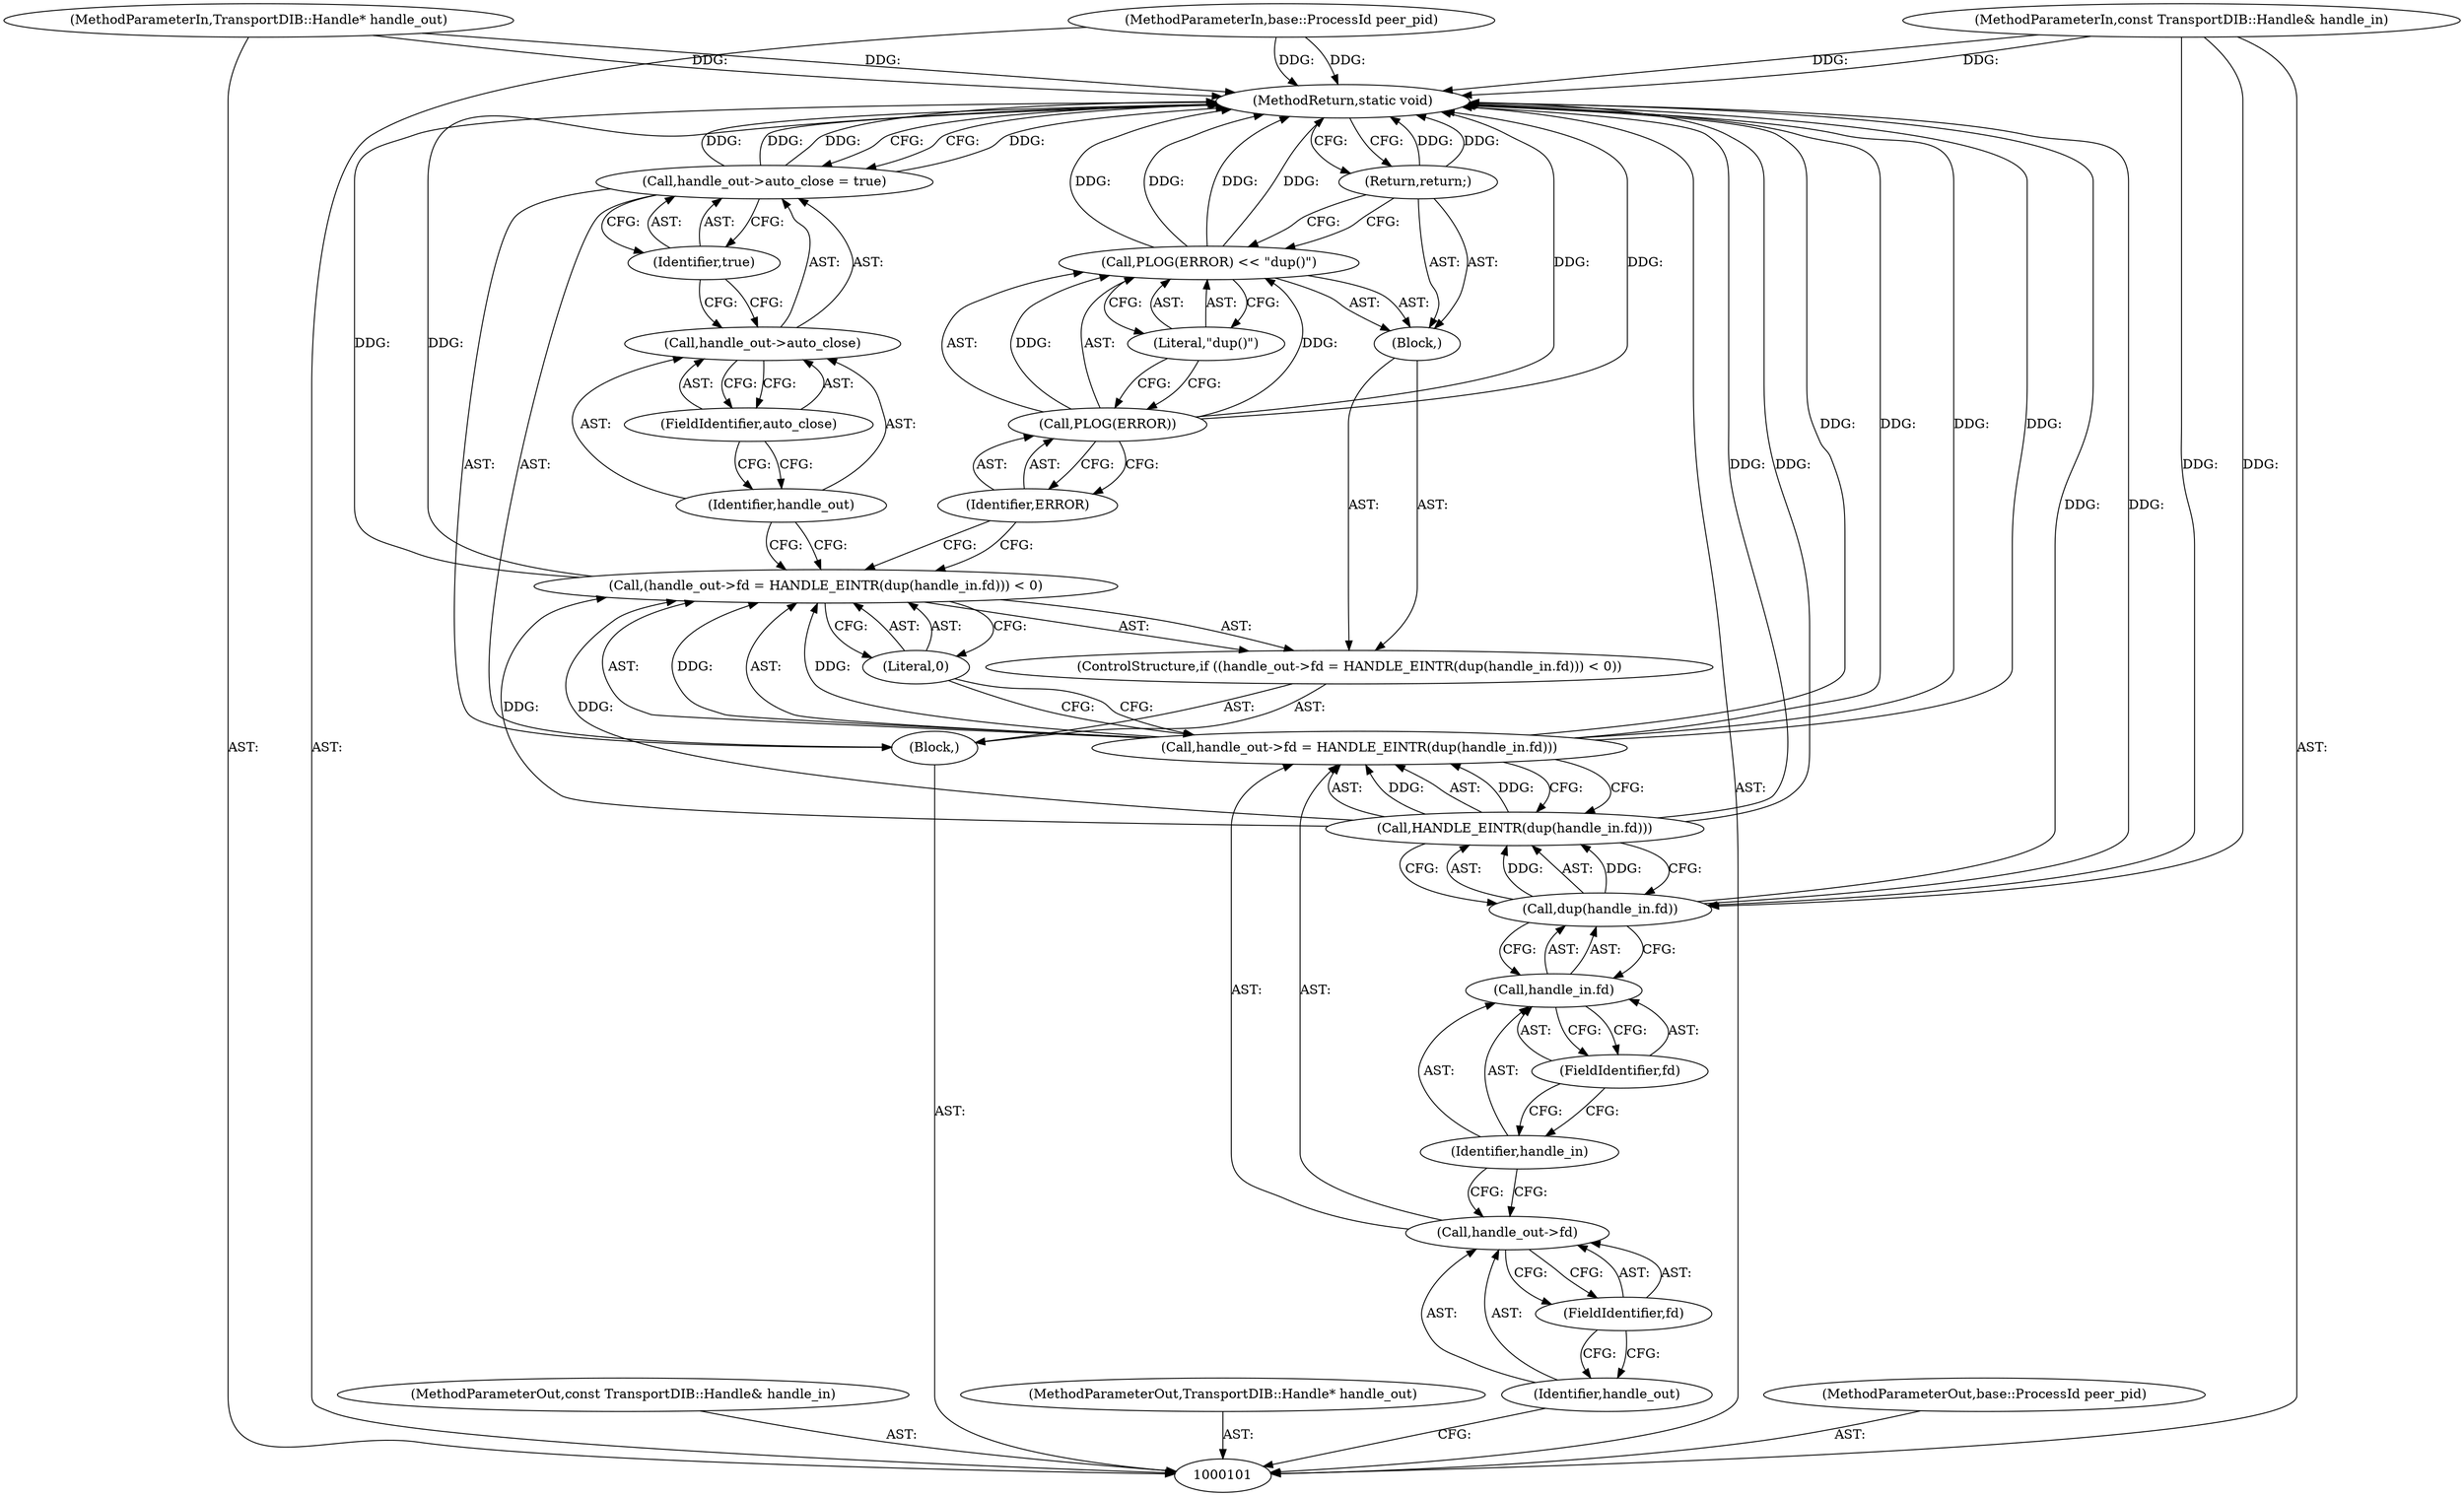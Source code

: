 digraph "0_Chrome_cd0bd79d6ebdb72183e6f0833673464cc10b3600_38" {
"1000129" [label="(MethodReturn,static void)"];
"1000127" [label="(FieldIdentifier,auto_close)"];
"1000128" [label="(Identifier,true)"];
"1000124" [label="(Call,handle_out->auto_close = true)"];
"1000125" [label="(Call,handle_out->auto_close)"];
"1000126" [label="(Identifier,handle_out)"];
"1000102" [label="(MethodParameterIn,const TransportDIB::Handle& handle_in)"];
"1000176" [label="(MethodParameterOut,const TransportDIB::Handle& handle_in)"];
"1000103" [label="(MethodParameterIn,TransportDIB::Handle* handle_out)"];
"1000177" [label="(MethodParameterOut,TransportDIB::Handle* handle_out)"];
"1000105" [label="(Block,)"];
"1000104" [label="(MethodParameterIn,base::ProcessId peer_pid)"];
"1000178" [label="(MethodParameterOut,base::ProcessId peer_pid)"];
"1000111" [label="(FieldIdentifier,fd)"];
"1000106" [label="(ControlStructure,if ((handle_out->fd = HANDLE_EINTR(dup(handle_in.fd))) < 0))"];
"1000112" [label="(Call,HANDLE_EINTR(dup(handle_in.fd)))"];
"1000113" [label="(Call,dup(handle_in.fd))"];
"1000114" [label="(Call,handle_in.fd)"];
"1000115" [label="(Identifier,handle_in)"];
"1000116" [label="(FieldIdentifier,fd)"];
"1000117" [label="(Literal,0)"];
"1000107" [label="(Call,(handle_out->fd = HANDLE_EINTR(dup(handle_in.fd))) < 0)"];
"1000118" [label="(Block,)"];
"1000108" [label="(Call,handle_out->fd = HANDLE_EINTR(dup(handle_in.fd)))"];
"1000109" [label="(Call,handle_out->fd)"];
"1000110" [label="(Identifier,handle_out)"];
"1000122" [label="(Literal,\"dup()\")"];
"1000119" [label="(Call,PLOG(ERROR) << \"dup()\")"];
"1000120" [label="(Call,PLOG(ERROR))"];
"1000121" [label="(Identifier,ERROR)"];
"1000123" [label="(Return,return;)"];
"1000129" -> "1000101"  [label="AST: "];
"1000129" -> "1000123"  [label="CFG: "];
"1000129" -> "1000124"  [label="CFG: "];
"1000124" -> "1000129"  [label="DDG: "];
"1000124" -> "1000129"  [label="DDG: "];
"1000107" -> "1000129"  [label="DDG: "];
"1000104" -> "1000129"  [label="DDG: "];
"1000113" -> "1000129"  [label="DDG: "];
"1000103" -> "1000129"  [label="DDG: "];
"1000120" -> "1000129"  [label="DDG: "];
"1000119" -> "1000129"  [label="DDG: "];
"1000119" -> "1000129"  [label="DDG: "];
"1000108" -> "1000129"  [label="DDG: "];
"1000108" -> "1000129"  [label="DDG: "];
"1000102" -> "1000129"  [label="DDG: "];
"1000112" -> "1000129"  [label="DDG: "];
"1000123" -> "1000129"  [label="DDG: "];
"1000127" -> "1000125"  [label="AST: "];
"1000127" -> "1000126"  [label="CFG: "];
"1000125" -> "1000127"  [label="CFG: "];
"1000128" -> "1000124"  [label="AST: "];
"1000128" -> "1000125"  [label="CFG: "];
"1000124" -> "1000128"  [label="CFG: "];
"1000124" -> "1000105"  [label="AST: "];
"1000124" -> "1000128"  [label="CFG: "];
"1000125" -> "1000124"  [label="AST: "];
"1000128" -> "1000124"  [label="AST: "];
"1000129" -> "1000124"  [label="CFG: "];
"1000124" -> "1000129"  [label="DDG: "];
"1000124" -> "1000129"  [label="DDG: "];
"1000125" -> "1000124"  [label="AST: "];
"1000125" -> "1000127"  [label="CFG: "];
"1000126" -> "1000125"  [label="AST: "];
"1000127" -> "1000125"  [label="AST: "];
"1000128" -> "1000125"  [label="CFG: "];
"1000126" -> "1000125"  [label="AST: "];
"1000126" -> "1000107"  [label="CFG: "];
"1000127" -> "1000126"  [label="CFG: "];
"1000102" -> "1000101"  [label="AST: "];
"1000102" -> "1000129"  [label="DDG: "];
"1000102" -> "1000113"  [label="DDG: "];
"1000176" -> "1000101"  [label="AST: "];
"1000103" -> "1000101"  [label="AST: "];
"1000103" -> "1000129"  [label="DDG: "];
"1000177" -> "1000101"  [label="AST: "];
"1000105" -> "1000101"  [label="AST: "];
"1000106" -> "1000105"  [label="AST: "];
"1000124" -> "1000105"  [label="AST: "];
"1000104" -> "1000101"  [label="AST: "];
"1000104" -> "1000129"  [label="DDG: "];
"1000178" -> "1000101"  [label="AST: "];
"1000111" -> "1000109"  [label="AST: "];
"1000111" -> "1000110"  [label="CFG: "];
"1000109" -> "1000111"  [label="CFG: "];
"1000106" -> "1000105"  [label="AST: "];
"1000107" -> "1000106"  [label="AST: "];
"1000118" -> "1000106"  [label="AST: "];
"1000112" -> "1000108"  [label="AST: "];
"1000112" -> "1000113"  [label="CFG: "];
"1000113" -> "1000112"  [label="AST: "];
"1000108" -> "1000112"  [label="CFG: "];
"1000112" -> "1000129"  [label="DDG: "];
"1000112" -> "1000107"  [label="DDG: "];
"1000112" -> "1000108"  [label="DDG: "];
"1000113" -> "1000112"  [label="DDG: "];
"1000113" -> "1000112"  [label="AST: "];
"1000113" -> "1000114"  [label="CFG: "];
"1000114" -> "1000113"  [label="AST: "];
"1000112" -> "1000113"  [label="CFG: "];
"1000113" -> "1000129"  [label="DDG: "];
"1000113" -> "1000112"  [label="DDG: "];
"1000102" -> "1000113"  [label="DDG: "];
"1000114" -> "1000113"  [label="AST: "];
"1000114" -> "1000116"  [label="CFG: "];
"1000115" -> "1000114"  [label="AST: "];
"1000116" -> "1000114"  [label="AST: "];
"1000113" -> "1000114"  [label="CFG: "];
"1000115" -> "1000114"  [label="AST: "];
"1000115" -> "1000109"  [label="CFG: "];
"1000116" -> "1000115"  [label="CFG: "];
"1000116" -> "1000114"  [label="AST: "];
"1000116" -> "1000115"  [label="CFG: "];
"1000114" -> "1000116"  [label="CFG: "];
"1000117" -> "1000107"  [label="AST: "];
"1000117" -> "1000108"  [label="CFG: "];
"1000107" -> "1000117"  [label="CFG: "];
"1000107" -> "1000106"  [label="AST: "];
"1000107" -> "1000117"  [label="CFG: "];
"1000108" -> "1000107"  [label="AST: "];
"1000117" -> "1000107"  [label="AST: "];
"1000121" -> "1000107"  [label="CFG: "];
"1000126" -> "1000107"  [label="CFG: "];
"1000107" -> "1000129"  [label="DDG: "];
"1000108" -> "1000107"  [label="DDG: "];
"1000112" -> "1000107"  [label="DDG: "];
"1000118" -> "1000106"  [label="AST: "];
"1000119" -> "1000118"  [label="AST: "];
"1000123" -> "1000118"  [label="AST: "];
"1000108" -> "1000107"  [label="AST: "];
"1000108" -> "1000112"  [label="CFG: "];
"1000109" -> "1000108"  [label="AST: "];
"1000112" -> "1000108"  [label="AST: "];
"1000117" -> "1000108"  [label="CFG: "];
"1000108" -> "1000129"  [label="DDG: "];
"1000108" -> "1000129"  [label="DDG: "];
"1000108" -> "1000107"  [label="DDG: "];
"1000112" -> "1000108"  [label="DDG: "];
"1000109" -> "1000108"  [label="AST: "];
"1000109" -> "1000111"  [label="CFG: "];
"1000110" -> "1000109"  [label="AST: "];
"1000111" -> "1000109"  [label="AST: "];
"1000115" -> "1000109"  [label="CFG: "];
"1000110" -> "1000109"  [label="AST: "];
"1000110" -> "1000101"  [label="CFG: "];
"1000111" -> "1000110"  [label="CFG: "];
"1000122" -> "1000119"  [label="AST: "];
"1000122" -> "1000120"  [label="CFG: "];
"1000119" -> "1000122"  [label="CFG: "];
"1000119" -> "1000118"  [label="AST: "];
"1000119" -> "1000122"  [label="CFG: "];
"1000120" -> "1000119"  [label="AST: "];
"1000122" -> "1000119"  [label="AST: "];
"1000123" -> "1000119"  [label="CFG: "];
"1000119" -> "1000129"  [label="DDG: "];
"1000119" -> "1000129"  [label="DDG: "];
"1000120" -> "1000119"  [label="DDG: "];
"1000120" -> "1000119"  [label="AST: "];
"1000120" -> "1000121"  [label="CFG: "];
"1000121" -> "1000120"  [label="AST: "];
"1000122" -> "1000120"  [label="CFG: "];
"1000120" -> "1000129"  [label="DDG: "];
"1000120" -> "1000119"  [label="DDG: "];
"1000121" -> "1000120"  [label="AST: "];
"1000121" -> "1000107"  [label="CFG: "];
"1000120" -> "1000121"  [label="CFG: "];
"1000123" -> "1000118"  [label="AST: "];
"1000123" -> "1000119"  [label="CFG: "];
"1000129" -> "1000123"  [label="CFG: "];
"1000123" -> "1000129"  [label="DDG: "];
}
